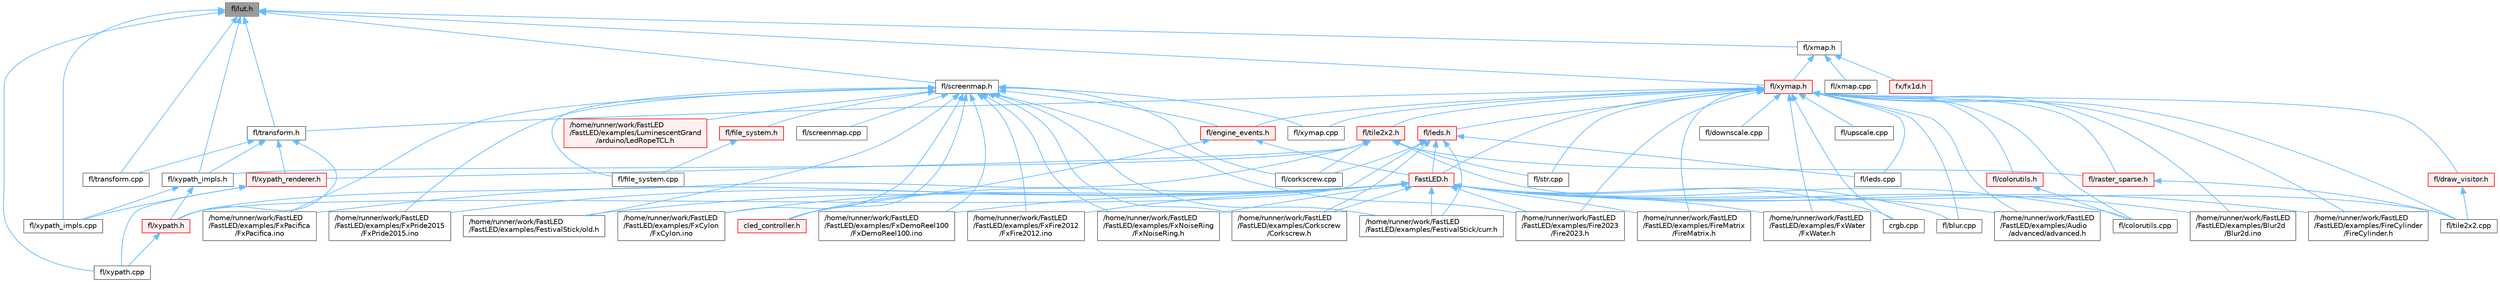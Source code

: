 digraph "fl/lut.h"
{
 // INTERACTIVE_SVG=YES
 // LATEX_PDF_SIZE
  bgcolor="transparent";
  edge [fontname=Helvetica,fontsize=10,labelfontname=Helvetica,labelfontsize=10];
  node [fontname=Helvetica,fontsize=10,shape=box,height=0.2,width=0.4];
  Node1 [id="Node000001",label="fl/lut.h",height=0.2,width=0.4,color="gray40", fillcolor="grey60", style="filled", fontcolor="black",tooltip=" "];
  Node1 -> Node2 [id="edge1_Node000001_Node000002",dir="back",color="steelblue1",style="solid",tooltip=" "];
  Node2 [id="Node000002",label="fl/screenmap.h",height=0.2,width=0.4,color="grey40", fillcolor="white", style="filled",URL="$d7/d97/screenmap_8h.html",tooltip=" "];
  Node2 -> Node3 [id="edge2_Node000002_Node000003",dir="back",color="steelblue1",style="solid",tooltip=" "];
  Node3 [id="Node000003",label="/home/runner/work/FastLED\l/FastLED/examples/Corkscrew\l/Corkscrew.h",height=0.2,width=0.4,color="grey40", fillcolor="white", style="filled",URL="$df/d40/examples_2_corkscrew_2corkscrew_8h.html",tooltip=" "];
  Node2 -> Node4 [id="edge3_Node000002_Node000004",dir="back",color="steelblue1",style="solid",tooltip=" "];
  Node4 [id="Node000004",label="/home/runner/work/FastLED\l/FastLED/examples/FestivalStick/curr.h",height=0.2,width=0.4,color="grey40", fillcolor="white", style="filled",URL="$d4/d06/curr_8h.html",tooltip=" "];
  Node2 -> Node5 [id="edge4_Node000002_Node000005",dir="back",color="steelblue1",style="solid",tooltip=" "];
  Node5 [id="Node000005",label="/home/runner/work/FastLED\l/FastLED/examples/FestivalStick/old.h",height=0.2,width=0.4,color="grey40", fillcolor="white", style="filled",URL="$d7/da1/old_8h.html",tooltip=" "];
  Node2 -> Node6 [id="edge5_Node000002_Node000006",dir="back",color="steelblue1",style="solid",tooltip=" "];
  Node6 [id="Node000006",label="/home/runner/work/FastLED\l/FastLED/examples/Fire2023\l/Fire2023.h",height=0.2,width=0.4,color="grey40", fillcolor="white", style="filled",URL="$de/d71/_fire2023_8h.html",tooltip=" "];
  Node2 -> Node7 [id="edge6_Node000002_Node000007",dir="back",color="steelblue1",style="solid",tooltip=" "];
  Node7 [id="Node000007",label="/home/runner/work/FastLED\l/FastLED/examples/FxCylon\l/FxCylon.ino",height=0.2,width=0.4,color="grey40", fillcolor="white", style="filled",URL="$db/d86/_fx_cylon_8ino.html",tooltip="Cylon eye effect with ScreenMap."];
  Node2 -> Node8 [id="edge7_Node000002_Node000008",dir="back",color="steelblue1",style="solid",tooltip=" "];
  Node8 [id="Node000008",label="/home/runner/work/FastLED\l/FastLED/examples/FxDemoReel100\l/FxDemoReel100.ino",height=0.2,width=0.4,color="grey40", fillcolor="white", style="filled",URL="$d1/d8f/_fx_demo_reel100_8ino.html",tooltip="DemoReel100 effects collection with ScreenMap."];
  Node2 -> Node9 [id="edge8_Node000002_Node000009",dir="back",color="steelblue1",style="solid",tooltip=" "];
  Node9 [id="Node000009",label="/home/runner/work/FastLED\l/FastLED/examples/FxFire2012\l/FxFire2012.ino",height=0.2,width=0.4,color="grey40", fillcolor="white", style="filled",URL="$df/d57/_fx_fire2012_8ino.html",tooltip="Fire2012 effect with ScreenMap."];
  Node2 -> Node10 [id="edge9_Node000002_Node000010",dir="back",color="steelblue1",style="solid",tooltip=" "];
  Node10 [id="Node000010",label="/home/runner/work/FastLED\l/FastLED/examples/FxNoiseRing\l/FxNoiseRing.h",height=0.2,width=0.4,color="grey40", fillcolor="white", style="filled",URL="$d5/d77/_fx_noise_ring_8h.html",tooltip=" "];
  Node2 -> Node11 [id="edge10_Node000002_Node000011",dir="back",color="steelblue1",style="solid",tooltip=" "];
  Node11 [id="Node000011",label="/home/runner/work/FastLED\l/FastLED/examples/FxPacifica\l/FxPacifica.ino",height=0.2,width=0.4,color="grey40", fillcolor="white", style="filled",URL="$dc/ded/_fx_pacifica_8ino.html",tooltip="Pacifica ocean effect with ScreenMap."];
  Node2 -> Node12 [id="edge11_Node000002_Node000012",dir="back",color="steelblue1",style="solid",tooltip=" "];
  Node12 [id="Node000012",label="/home/runner/work/FastLED\l/FastLED/examples/FxPride2015\l/FxPride2015.ino",height=0.2,width=0.4,color="grey40", fillcolor="white", style="filled",URL="$d2/db0/_fx_pride2015_8ino.html",tooltip="Pride2015 effect with ScreenMap."];
  Node2 -> Node13 [id="edge12_Node000002_Node000013",dir="back",color="steelblue1",style="solid",tooltip=" "];
  Node13 [id="Node000013",label="/home/runner/work/FastLED\l/FastLED/examples/LuminescentGrand\l/arduino/LedRopeTCL.h",height=0.2,width=0.4,color="red", fillcolor="#FFF0F0", style="filled",URL="$d9/d7e/_led_rope_t_c_l_8h.html",tooltip=" "];
  Node2 -> Node15 [id="edge13_Node000002_Node000015",dir="back",color="steelblue1",style="solid",tooltip=" "];
  Node15 [id="Node000015",label="cled_controller.h",height=0.2,width=0.4,color="red", fillcolor="#FFF0F0", style="filled",URL="$db/d6d/cled__controller_8h.html",tooltip="base definitions used by led controllers for writing out led data"];
  Node2 -> Node161 [id="edge14_Node000002_Node000161",dir="back",color="steelblue1",style="solid",tooltip=" "];
  Node161 [id="Node000161",label="fl/corkscrew.cpp",height=0.2,width=0.4,color="grey40", fillcolor="white", style="filled",URL="$d3/d9b/corkscrew_8cpp.html",tooltip=" "];
  Node2 -> Node162 [id="edge15_Node000002_Node000162",dir="back",color="steelblue1",style="solid",tooltip=" "];
  Node162 [id="Node000162",label="fl/engine_events.h",height=0.2,width=0.4,color="red", fillcolor="#FFF0F0", style="filled",URL="$db/dc0/engine__events_8h.html",tooltip=" "];
  Node162 -> Node19 [id="edge16_Node000162_Node000019",dir="back",color="steelblue1",style="solid",tooltip=" "];
  Node19 [id="Node000019",label="FastLED.h",height=0.2,width=0.4,color="red", fillcolor="#FFF0F0", style="filled",URL="$db/d97/_fast_l_e_d_8h.html",tooltip="central include file for FastLED, defines the CFastLED class/object"];
  Node19 -> Node28 [id="edge17_Node000019_Node000028",dir="back",color="steelblue1",style="solid",tooltip=" "];
  Node28 [id="Node000028",label="/home/runner/work/FastLED\l/FastLED/examples/Audio\l/advanced/advanced.h",height=0.2,width=0.4,color="grey40", fillcolor="white", style="filled",URL="$da/dc7/advanced_8h.html",tooltip=" "];
  Node19 -> Node34 [id="edge18_Node000019_Node000034",dir="back",color="steelblue1",style="solid",tooltip=" "];
  Node34 [id="Node000034",label="/home/runner/work/FastLED\l/FastLED/examples/Blur2d\l/Blur2d.ino",height=0.2,width=0.4,color="grey40", fillcolor="white", style="filled",URL="$df/d42/_blur2d_8ino.html",tooltip="Demonstrates 2D blur effects on LED matrix."];
  Node19 -> Node3 [id="edge19_Node000019_Node000003",dir="back",color="steelblue1",style="solid",tooltip=" "];
  Node19 -> Node4 [id="edge20_Node000019_Node000004",dir="back",color="steelblue1",style="solid",tooltip=" "];
  Node19 -> Node5 [id="edge21_Node000019_Node000005",dir="back",color="steelblue1",style="solid",tooltip=" "];
  Node19 -> Node6 [id="edge22_Node000019_Node000006",dir="back",color="steelblue1",style="solid",tooltip=" "];
  Node19 -> Node55 [id="edge23_Node000019_Node000055",dir="back",color="steelblue1",style="solid",tooltip=" "];
  Node55 [id="Node000055",label="/home/runner/work/FastLED\l/FastLED/examples/FireCylinder\l/FireCylinder.h",height=0.2,width=0.4,color="grey40", fillcolor="white", style="filled",URL="$d8/dd0/_fire_cylinder_8h.html",tooltip=" "];
  Node19 -> Node57 [id="edge24_Node000019_Node000057",dir="back",color="steelblue1",style="solid",tooltip=" "];
  Node57 [id="Node000057",label="/home/runner/work/FastLED\l/FastLED/examples/FireMatrix\l/FireMatrix.h",height=0.2,width=0.4,color="grey40", fillcolor="white", style="filled",URL="$d5/d88/_fire_matrix_8h.html",tooltip=" "];
  Node19 -> Node7 [id="edge25_Node000019_Node000007",dir="back",color="steelblue1",style="solid",tooltip=" "];
  Node19 -> Node8 [id="edge26_Node000019_Node000008",dir="back",color="steelblue1",style="solid",tooltip=" "];
  Node19 -> Node9 [id="edge27_Node000019_Node000009",dir="back",color="steelblue1",style="solid",tooltip=" "];
  Node19 -> Node10 [id="edge28_Node000019_Node000010",dir="back",color="steelblue1",style="solid",tooltip=" "];
  Node19 -> Node11 [id="edge29_Node000019_Node000011",dir="back",color="steelblue1",style="solid",tooltip=" "];
  Node19 -> Node12 [id="edge30_Node000019_Node000012",dir="back",color="steelblue1",style="solid",tooltip=" "];
  Node19 -> Node64 [id="edge31_Node000019_Node000064",dir="back",color="steelblue1",style="solid",tooltip=" "];
  Node64 [id="Node000064",label="/home/runner/work/FastLED\l/FastLED/examples/FxWater\l/FxWater.h",height=0.2,width=0.4,color="grey40", fillcolor="white", style="filled",URL="$d8/da0/_fx_water_8h.html",tooltip=" "];
  Node19 -> Node15 [id="edge32_Node000019_Node000015",dir="back",color="steelblue1",style="solid",tooltip=" "];
  Node19 -> Node111 [id="edge33_Node000019_Node000111",dir="back",color="steelblue1",style="solid",tooltip=" "];
  Node111 [id="Node000111",label="crgb.cpp",height=0.2,width=0.4,color="grey40", fillcolor="white", style="filled",URL="$d0/de3/crgb_8cpp.html",tooltip="Utility functions for the red, green, and blue (RGB) pixel struct."];
  Node19 -> Node121 [id="edge34_Node000019_Node000121",dir="back",color="steelblue1",style="solid",tooltip=" "];
  Node121 [id="Node000121",label="fl/blur.cpp",height=0.2,width=0.4,color="grey40", fillcolor="white", style="filled",URL="$de/dc8/blur_8cpp.html",tooltip=" "];
  Node19 -> Node122 [id="edge35_Node000019_Node000122",dir="back",color="steelblue1",style="solid",tooltip=" "];
  Node122 [id="Node000122",label="fl/colorutils.cpp",height=0.2,width=0.4,color="grey40", fillcolor="white", style="filled",URL="$da/d2d/colorutils_8cpp.html",tooltip="Misc utility functions for palettes, blending, and more."];
  Node162 -> Node15 [id="edge36_Node000162_Node000015",dir="back",color="steelblue1",style="solid",tooltip=" "];
  Node2 -> Node174 [id="edge37_Node000002_Node000174",dir="back",color="steelblue1",style="solid",tooltip=" "];
  Node174 [id="Node000174",label="fl/file_system.cpp",height=0.2,width=0.4,color="grey40", fillcolor="white", style="filled",URL="$d4/d37/file__system_8cpp.html",tooltip=" "];
  Node2 -> Node175 [id="edge38_Node000002_Node000175",dir="back",color="steelblue1",style="solid",tooltip=" "];
  Node175 [id="Node000175",label="fl/file_system.h",height=0.2,width=0.4,color="red", fillcolor="#FFF0F0", style="filled",URL="$d6/d8d/file__system_8h.html",tooltip=" "];
  Node175 -> Node174 [id="edge39_Node000175_Node000174",dir="back",color="steelblue1",style="solid",tooltip=" "];
  Node2 -> Node183 [id="edge40_Node000002_Node000183",dir="back",color="steelblue1",style="solid",tooltip=" "];
  Node183 [id="Node000183",label="fl/screenmap.cpp",height=0.2,width=0.4,color="grey40", fillcolor="white", style="filled",URL="$d9/d6f/screenmap_8cpp.html",tooltip=" "];
  Node2 -> Node184 [id="edge41_Node000002_Node000184",dir="back",color="steelblue1",style="solid",tooltip=" "];
  Node184 [id="Node000184",label="fl/xymap.cpp",height=0.2,width=0.4,color="grey40", fillcolor="white", style="filled",URL="$d7/d09/xymap_8cpp.html",tooltip=" "];
  Node1 -> Node185 [id="edge42_Node000001_Node000185",dir="back",color="steelblue1",style="solid",tooltip=" "];
  Node185 [id="Node000185",label="fl/transform.cpp",height=0.2,width=0.4,color="grey40", fillcolor="white", style="filled",URL="$d8/d8c/transform_8cpp.html",tooltip=" "];
  Node1 -> Node186 [id="edge43_Node000001_Node000186",dir="back",color="steelblue1",style="solid",tooltip=" "];
  Node186 [id="Node000186",label="fl/transform.h",height=0.2,width=0.4,color="grey40", fillcolor="white", style="filled",URL="$d2/d80/transform_8h.html",tooltip=" "];
  Node186 -> Node185 [id="edge44_Node000186_Node000185",dir="back",color="steelblue1",style="solid",tooltip=" "];
  Node186 -> Node187 [id="edge45_Node000186_Node000187",dir="back",color="steelblue1",style="solid",tooltip=" "];
  Node187 [id="Node000187",label="fl/xypath.h",height=0.2,width=0.4,color="red", fillcolor="#FFF0F0", style="filled",URL="$d5/df2/xypath_8h.html",tooltip=" "];
  Node187 -> Node192 [id="edge46_Node000187_Node000192",dir="back",color="steelblue1",style="solid",tooltip=" "];
  Node192 [id="Node000192",label="fl/xypath.cpp",height=0.2,width=0.4,color="grey40", fillcolor="white", style="filled",URL="$d4/d78/xypath_8cpp.html",tooltip=" "];
  Node186 -> Node194 [id="edge47_Node000186_Node000194",dir="back",color="steelblue1",style="solid",tooltip=" "];
  Node194 [id="Node000194",label="fl/xypath_impls.h",height=0.2,width=0.4,color="grey40", fillcolor="white", style="filled",URL="$d8/d5f/xypath__impls_8h.html",tooltip=" "];
  Node194 -> Node187 [id="edge48_Node000194_Node000187",dir="back",color="steelblue1",style="solid",tooltip=" "];
  Node194 -> Node195 [id="edge49_Node000194_Node000195",dir="back",color="steelblue1",style="solid",tooltip=" "];
  Node195 [id="Node000195",label="fl/xypath_impls.cpp",height=0.2,width=0.4,color="grey40", fillcolor="white", style="filled",URL="$d4/db1/xypath__impls_8cpp.html",tooltip=" "];
  Node186 -> Node196 [id="edge50_Node000186_Node000196",dir="back",color="steelblue1",style="solid",tooltip=" "];
  Node196 [id="Node000196",label="fl/xypath_renderer.h",height=0.2,width=0.4,color="red", fillcolor="#FFF0F0", style="filled",URL="$d2/d88/xypath__renderer_8h.html",tooltip=" "];
  Node196 -> Node192 [id="edge51_Node000196_Node000192",dir="back",color="steelblue1",style="solid",tooltip=" "];
  Node196 -> Node195 [id="edge52_Node000196_Node000195",dir="back",color="steelblue1",style="solid",tooltip=" "];
  Node1 -> Node197 [id="edge53_Node000001_Node000197",dir="back",color="steelblue1",style="solid",tooltip=" "];
  Node197 [id="Node000197",label="fl/xmap.h",height=0.2,width=0.4,color="grey40", fillcolor="white", style="filled",URL="$dd/dcc/xmap_8h.html",tooltip=" "];
  Node197 -> Node198 [id="edge54_Node000197_Node000198",dir="back",color="steelblue1",style="solid",tooltip=" "];
  Node198 [id="Node000198",label="fl/xmap.cpp",height=0.2,width=0.4,color="grey40", fillcolor="white", style="filled",URL="$db/db8/xmap_8cpp.html",tooltip=" "];
  Node197 -> Node199 [id="edge55_Node000197_Node000199",dir="back",color="steelblue1",style="solid",tooltip=" "];
  Node199 [id="Node000199",label="fl/xymap.h",height=0.2,width=0.4,color="red", fillcolor="#FFF0F0", style="filled",URL="$da/d61/xymap_8h.html",tooltip=" "];
  Node199 -> Node28 [id="edge56_Node000199_Node000028",dir="back",color="steelblue1",style="solid",tooltip=" "];
  Node199 -> Node34 [id="edge57_Node000199_Node000034",dir="back",color="steelblue1",style="solid",tooltip=" "];
  Node199 -> Node6 [id="edge58_Node000199_Node000006",dir="back",color="steelblue1",style="solid",tooltip=" "];
  Node199 -> Node55 [id="edge59_Node000199_Node000055",dir="back",color="steelblue1",style="solid",tooltip=" "];
  Node199 -> Node57 [id="edge60_Node000199_Node000057",dir="back",color="steelblue1",style="solid",tooltip=" "];
  Node199 -> Node64 [id="edge61_Node000199_Node000064",dir="back",color="steelblue1",style="solid",tooltip=" "];
  Node199 -> Node19 [id="edge62_Node000199_Node000019",dir="back",color="steelblue1",style="solid",tooltip=" "];
  Node199 -> Node111 [id="edge63_Node000199_Node000111",dir="back",color="steelblue1",style="solid",tooltip=" "];
  Node199 -> Node121 [id="edge64_Node000199_Node000121",dir="back",color="steelblue1",style="solid",tooltip=" "];
  Node199 -> Node122 [id="edge65_Node000199_Node000122",dir="back",color="steelblue1",style="solid",tooltip=" "];
  Node199 -> Node200 [id="edge66_Node000199_Node000200",dir="back",color="steelblue1",style="solid",tooltip=" "];
  Node200 [id="Node000200",label="fl/colorutils.h",height=0.2,width=0.4,color="red", fillcolor="#FFF0F0", style="filled",URL="$d7/df9/fl_2colorutils_8h.html",tooltip="Utility functions for color fill, palettes, blending, and more."];
  Node200 -> Node122 [id="edge67_Node000200_Node000122",dir="back",color="steelblue1",style="solid",tooltip=" "];
  Node199 -> Node210 [id="edge68_Node000199_Node000210",dir="back",color="steelblue1",style="solid",tooltip=" "];
  Node210 [id="Node000210",label="fl/downscale.cpp",height=0.2,width=0.4,color="grey40", fillcolor="white", style="filled",URL="$d8/df9/downscale_8cpp.html",tooltip=" "];
  Node199 -> Node207 [id="edge69_Node000199_Node000207",dir="back",color="steelblue1",style="solid",tooltip=" "];
  Node207 [id="Node000207",label="fl/draw_visitor.h",height=0.2,width=0.4,color="red", fillcolor="#FFF0F0", style="filled",URL="$d0/d4f/draw__visitor_8h.html",tooltip=" "];
  Node207 -> Node209 [id="edge70_Node000207_Node000209",dir="back",color="steelblue1",style="solid",tooltip=" "];
  Node209 [id="Node000209",label="fl/tile2x2.cpp",height=0.2,width=0.4,color="grey40", fillcolor="white", style="filled",URL="$db/d15/tile2x2_8cpp.html",tooltip=" "];
  Node199 -> Node162 [id="edge71_Node000199_Node000162",dir="back",color="steelblue1",style="solid",tooltip=" "];
  Node199 -> Node211 [id="edge72_Node000199_Node000211",dir="back",color="steelblue1",style="solid",tooltip=" "];
  Node211 [id="Node000211",label="fl/leds.cpp",height=0.2,width=0.4,color="grey40", fillcolor="white", style="filled",URL="$d6/d78/leds_8cpp.html",tooltip=" "];
  Node199 -> Node212 [id="edge73_Node000199_Node000212",dir="back",color="steelblue1",style="solid",tooltip=" "];
  Node212 [id="Node000212",label="fl/leds.h",height=0.2,width=0.4,color="red", fillcolor="#FFF0F0", style="filled",URL="$da/d78/leds_8h.html",tooltip=" "];
  Node212 -> Node3 [id="edge74_Node000212_Node000003",dir="back",color="steelblue1",style="solid",tooltip=" "];
  Node212 -> Node4 [id="edge75_Node000212_Node000004",dir="back",color="steelblue1",style="solid",tooltip=" "];
  Node212 -> Node19 [id="edge76_Node000212_Node000019",dir="back",color="steelblue1",style="solid",tooltip=" "];
  Node212 -> Node161 [id="edge77_Node000212_Node000161",dir="back",color="steelblue1",style="solid",tooltip=" "];
  Node212 -> Node211 [id="edge78_Node000212_Node000211",dir="back",color="steelblue1",style="solid",tooltip=" "];
  Node212 -> Node187 [id="edge79_Node000212_Node000187",dir="back",color="steelblue1",style="solid",tooltip=" "];
  Node199 -> Node214 [id="edge80_Node000199_Node000214",dir="back",color="steelblue1",style="solid",tooltip=" "];
  Node214 [id="Node000214",label="fl/raster_sparse.h",height=0.2,width=0.4,color="red", fillcolor="#FFF0F0", style="filled",URL="$d4/df9/raster__sparse_8h.html",tooltip=" "];
  Node214 -> Node209 [id="edge81_Node000214_Node000209",dir="back",color="steelblue1",style="solid",tooltip=" "];
  Node199 -> Node216 [id="edge82_Node000199_Node000216",dir="back",color="steelblue1",style="solid",tooltip=" "];
  Node216 [id="Node000216",label="fl/str.cpp",height=0.2,width=0.4,color="grey40", fillcolor="white", style="filled",URL="$d1/d1f/str_8cpp.html",tooltip=" "];
  Node199 -> Node209 [id="edge83_Node000199_Node000209",dir="back",color="steelblue1",style="solid",tooltip=" "];
  Node199 -> Node217 [id="edge84_Node000199_Node000217",dir="back",color="steelblue1",style="solid",tooltip=" "];
  Node217 [id="Node000217",label="fl/tile2x2.h",height=0.2,width=0.4,color="red", fillcolor="#FFF0F0", style="filled",URL="$d2/db4/tile2x2_8h.html",tooltip=" "];
  Node217 -> Node161 [id="edge85_Node000217_Node000161",dir="back",color="steelblue1",style="solid",tooltip=" "];
  Node217 -> Node214 [id="edge86_Node000217_Node000214",dir="back",color="steelblue1",style="solid",tooltip=" "];
  Node217 -> Node216 [id="edge87_Node000217_Node000216",dir="back",color="steelblue1",style="solid",tooltip=" "];
  Node217 -> Node209 [id="edge88_Node000217_Node000209",dir="back",color="steelblue1",style="solid",tooltip=" "];
  Node217 -> Node187 [id="edge89_Node000217_Node000187",dir="back",color="steelblue1",style="solid",tooltip=" "];
  Node217 -> Node194 [id="edge90_Node000217_Node000194",dir="back",color="steelblue1",style="solid",tooltip=" "];
  Node217 -> Node196 [id="edge91_Node000217_Node000196",dir="back",color="steelblue1",style="solid",tooltip=" "];
  Node199 -> Node186 [id="edge92_Node000199_Node000186",dir="back",color="steelblue1",style="solid",tooltip=" "];
  Node199 -> Node222 [id="edge93_Node000199_Node000222",dir="back",color="steelblue1",style="solid",tooltip=" "];
  Node222 [id="Node000222",label="fl/upscale.cpp",height=0.2,width=0.4,color="grey40", fillcolor="white", style="filled",URL="$d0/d4f/upscale_8cpp.html",tooltip=" "];
  Node199 -> Node184 [id="edge94_Node000199_Node000184",dir="back",color="steelblue1",style="solid",tooltip=" "];
  Node197 -> Node236 [id="edge95_Node000197_Node000236",dir="back",color="steelblue1",style="solid",tooltip=" "];
  Node236 [id="Node000236",label="fx/fx1d.h",height=0.2,width=0.4,color="red", fillcolor="#FFF0F0", style="filled",URL="$da/d81/fx1d_8h.html",tooltip=" "];
  Node1 -> Node199 [id="edge96_Node000001_Node000199",dir="back",color="steelblue1",style="solid",tooltip=" "];
  Node1 -> Node192 [id="edge97_Node000001_Node000192",dir="back",color="steelblue1",style="solid",tooltip=" "];
  Node1 -> Node195 [id="edge98_Node000001_Node000195",dir="back",color="steelblue1",style="solid",tooltip=" "];
  Node1 -> Node194 [id="edge99_Node000001_Node000194",dir="back",color="steelblue1",style="solid",tooltip=" "];
}
